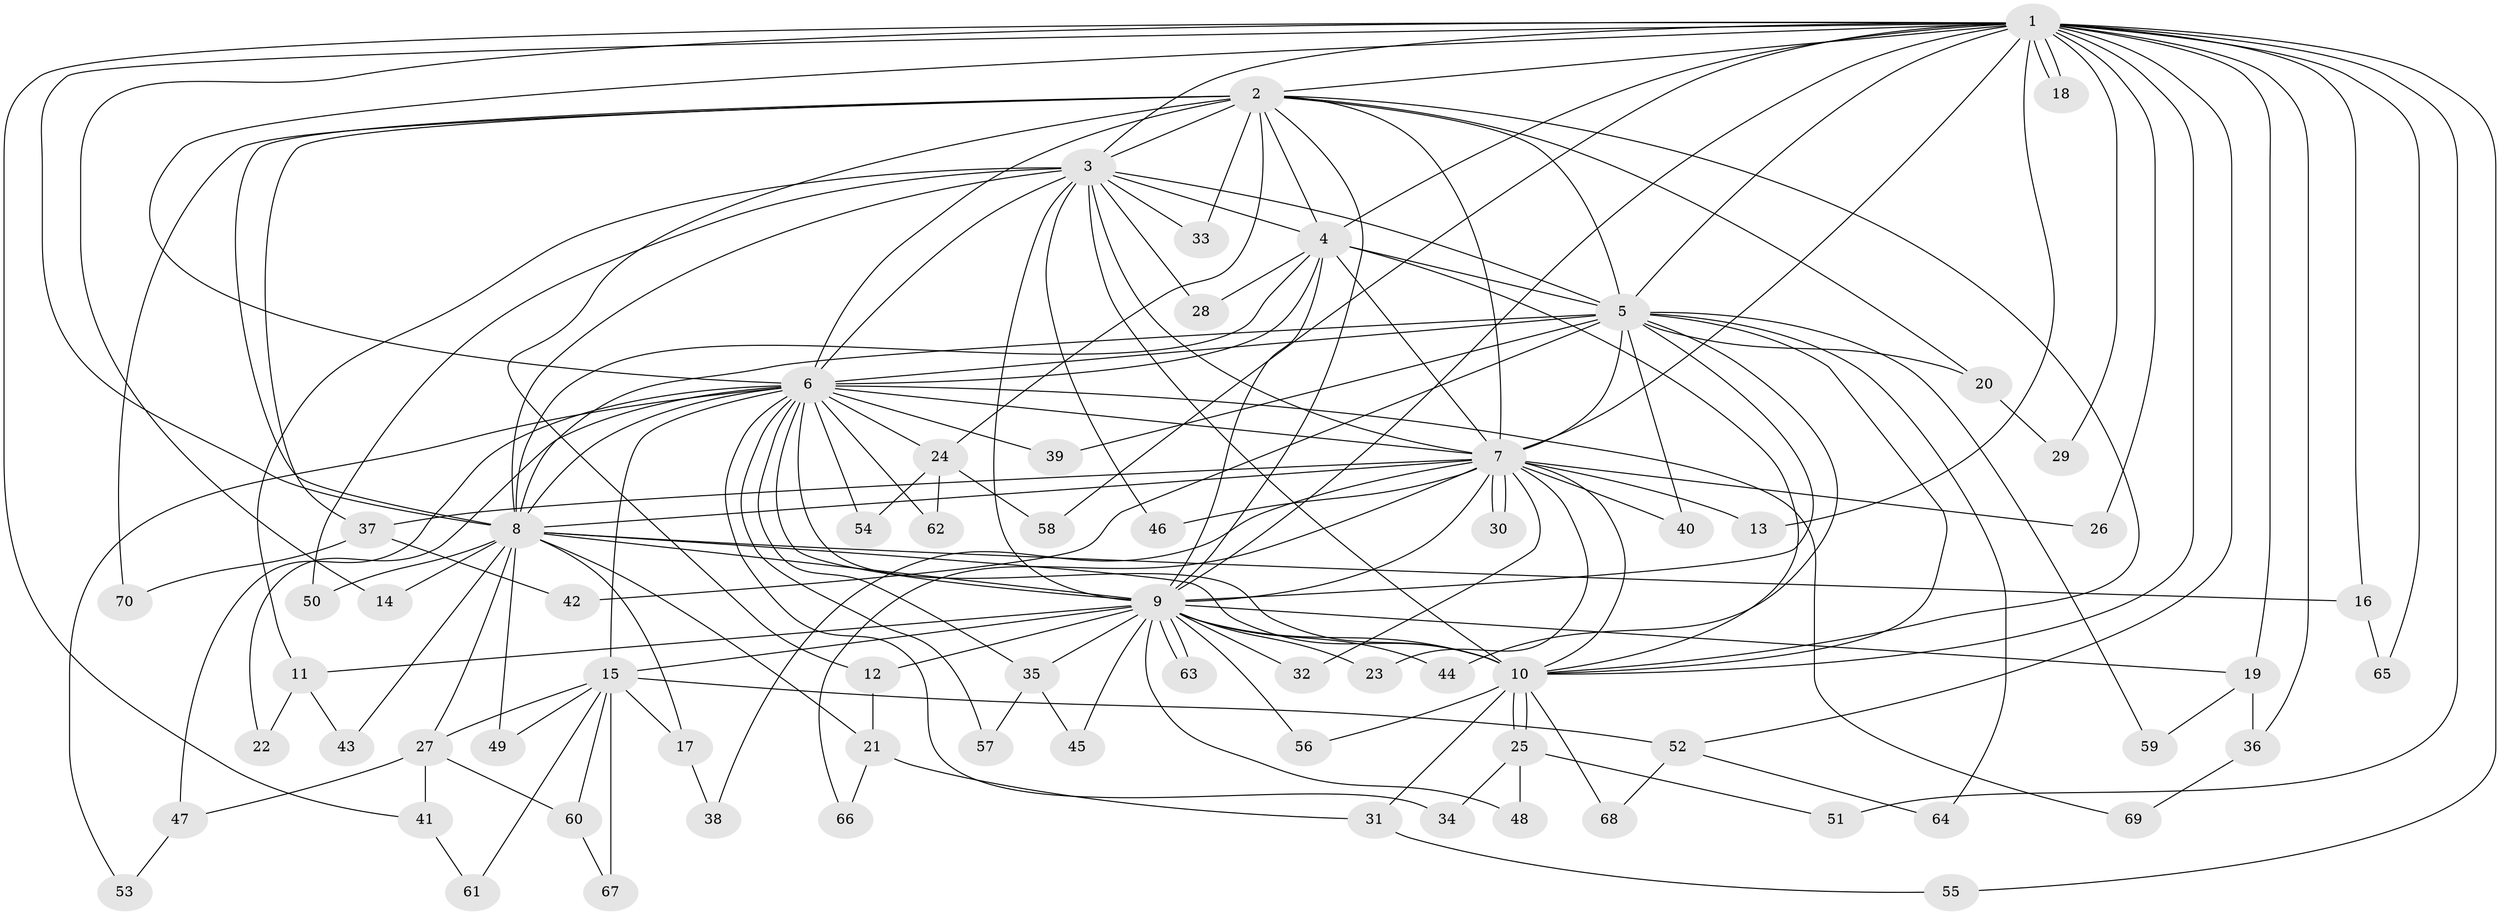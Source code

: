 // Generated by graph-tools (version 1.1) at 2025/35/03/09/25 02:35:03]
// undirected, 70 vertices, 165 edges
graph export_dot {
graph [start="1"]
  node [color=gray90,style=filled];
  1;
  2;
  3;
  4;
  5;
  6;
  7;
  8;
  9;
  10;
  11;
  12;
  13;
  14;
  15;
  16;
  17;
  18;
  19;
  20;
  21;
  22;
  23;
  24;
  25;
  26;
  27;
  28;
  29;
  30;
  31;
  32;
  33;
  34;
  35;
  36;
  37;
  38;
  39;
  40;
  41;
  42;
  43;
  44;
  45;
  46;
  47;
  48;
  49;
  50;
  51;
  52;
  53;
  54;
  55;
  56;
  57;
  58;
  59;
  60;
  61;
  62;
  63;
  64;
  65;
  66;
  67;
  68;
  69;
  70;
  1 -- 2;
  1 -- 3;
  1 -- 4;
  1 -- 5;
  1 -- 6;
  1 -- 7;
  1 -- 8;
  1 -- 9;
  1 -- 10;
  1 -- 13;
  1 -- 14;
  1 -- 16;
  1 -- 18;
  1 -- 18;
  1 -- 19;
  1 -- 26;
  1 -- 29;
  1 -- 36;
  1 -- 41;
  1 -- 51;
  1 -- 52;
  1 -- 55;
  1 -- 58;
  1 -- 65;
  2 -- 3;
  2 -- 4;
  2 -- 5;
  2 -- 6;
  2 -- 7;
  2 -- 8;
  2 -- 9;
  2 -- 10;
  2 -- 12;
  2 -- 20;
  2 -- 24;
  2 -- 33;
  2 -- 37;
  2 -- 70;
  3 -- 4;
  3 -- 5;
  3 -- 6;
  3 -- 7;
  3 -- 8;
  3 -- 9;
  3 -- 10;
  3 -- 11;
  3 -- 28;
  3 -- 33;
  3 -- 46;
  3 -- 50;
  4 -- 5;
  4 -- 6;
  4 -- 7;
  4 -- 8;
  4 -- 9;
  4 -- 10;
  4 -- 28;
  5 -- 6;
  5 -- 7;
  5 -- 8;
  5 -- 9;
  5 -- 10;
  5 -- 20;
  5 -- 39;
  5 -- 40;
  5 -- 42;
  5 -- 44;
  5 -- 59;
  5 -- 64;
  6 -- 7;
  6 -- 8;
  6 -- 9;
  6 -- 10;
  6 -- 15;
  6 -- 22;
  6 -- 24;
  6 -- 34;
  6 -- 35;
  6 -- 39;
  6 -- 47;
  6 -- 53;
  6 -- 54;
  6 -- 57;
  6 -- 62;
  6 -- 69;
  7 -- 8;
  7 -- 9;
  7 -- 10;
  7 -- 13;
  7 -- 23;
  7 -- 26;
  7 -- 30;
  7 -- 30;
  7 -- 32;
  7 -- 37;
  7 -- 38;
  7 -- 40;
  7 -- 46;
  7 -- 66;
  8 -- 9;
  8 -- 10;
  8 -- 14;
  8 -- 16;
  8 -- 17;
  8 -- 21;
  8 -- 27;
  8 -- 43;
  8 -- 49;
  8 -- 50;
  9 -- 10;
  9 -- 11;
  9 -- 12;
  9 -- 15;
  9 -- 19;
  9 -- 23;
  9 -- 32;
  9 -- 35;
  9 -- 44;
  9 -- 45;
  9 -- 48;
  9 -- 56;
  9 -- 63;
  9 -- 63;
  10 -- 25;
  10 -- 25;
  10 -- 31;
  10 -- 56;
  10 -- 68;
  11 -- 22;
  11 -- 43;
  12 -- 21;
  15 -- 17;
  15 -- 27;
  15 -- 49;
  15 -- 52;
  15 -- 60;
  15 -- 61;
  15 -- 67;
  16 -- 65;
  17 -- 38;
  19 -- 36;
  19 -- 59;
  20 -- 29;
  21 -- 31;
  21 -- 66;
  24 -- 54;
  24 -- 58;
  24 -- 62;
  25 -- 34;
  25 -- 48;
  25 -- 51;
  27 -- 41;
  27 -- 47;
  27 -- 60;
  31 -- 55;
  35 -- 45;
  35 -- 57;
  36 -- 69;
  37 -- 42;
  37 -- 70;
  41 -- 61;
  47 -- 53;
  52 -- 64;
  52 -- 68;
  60 -- 67;
}
